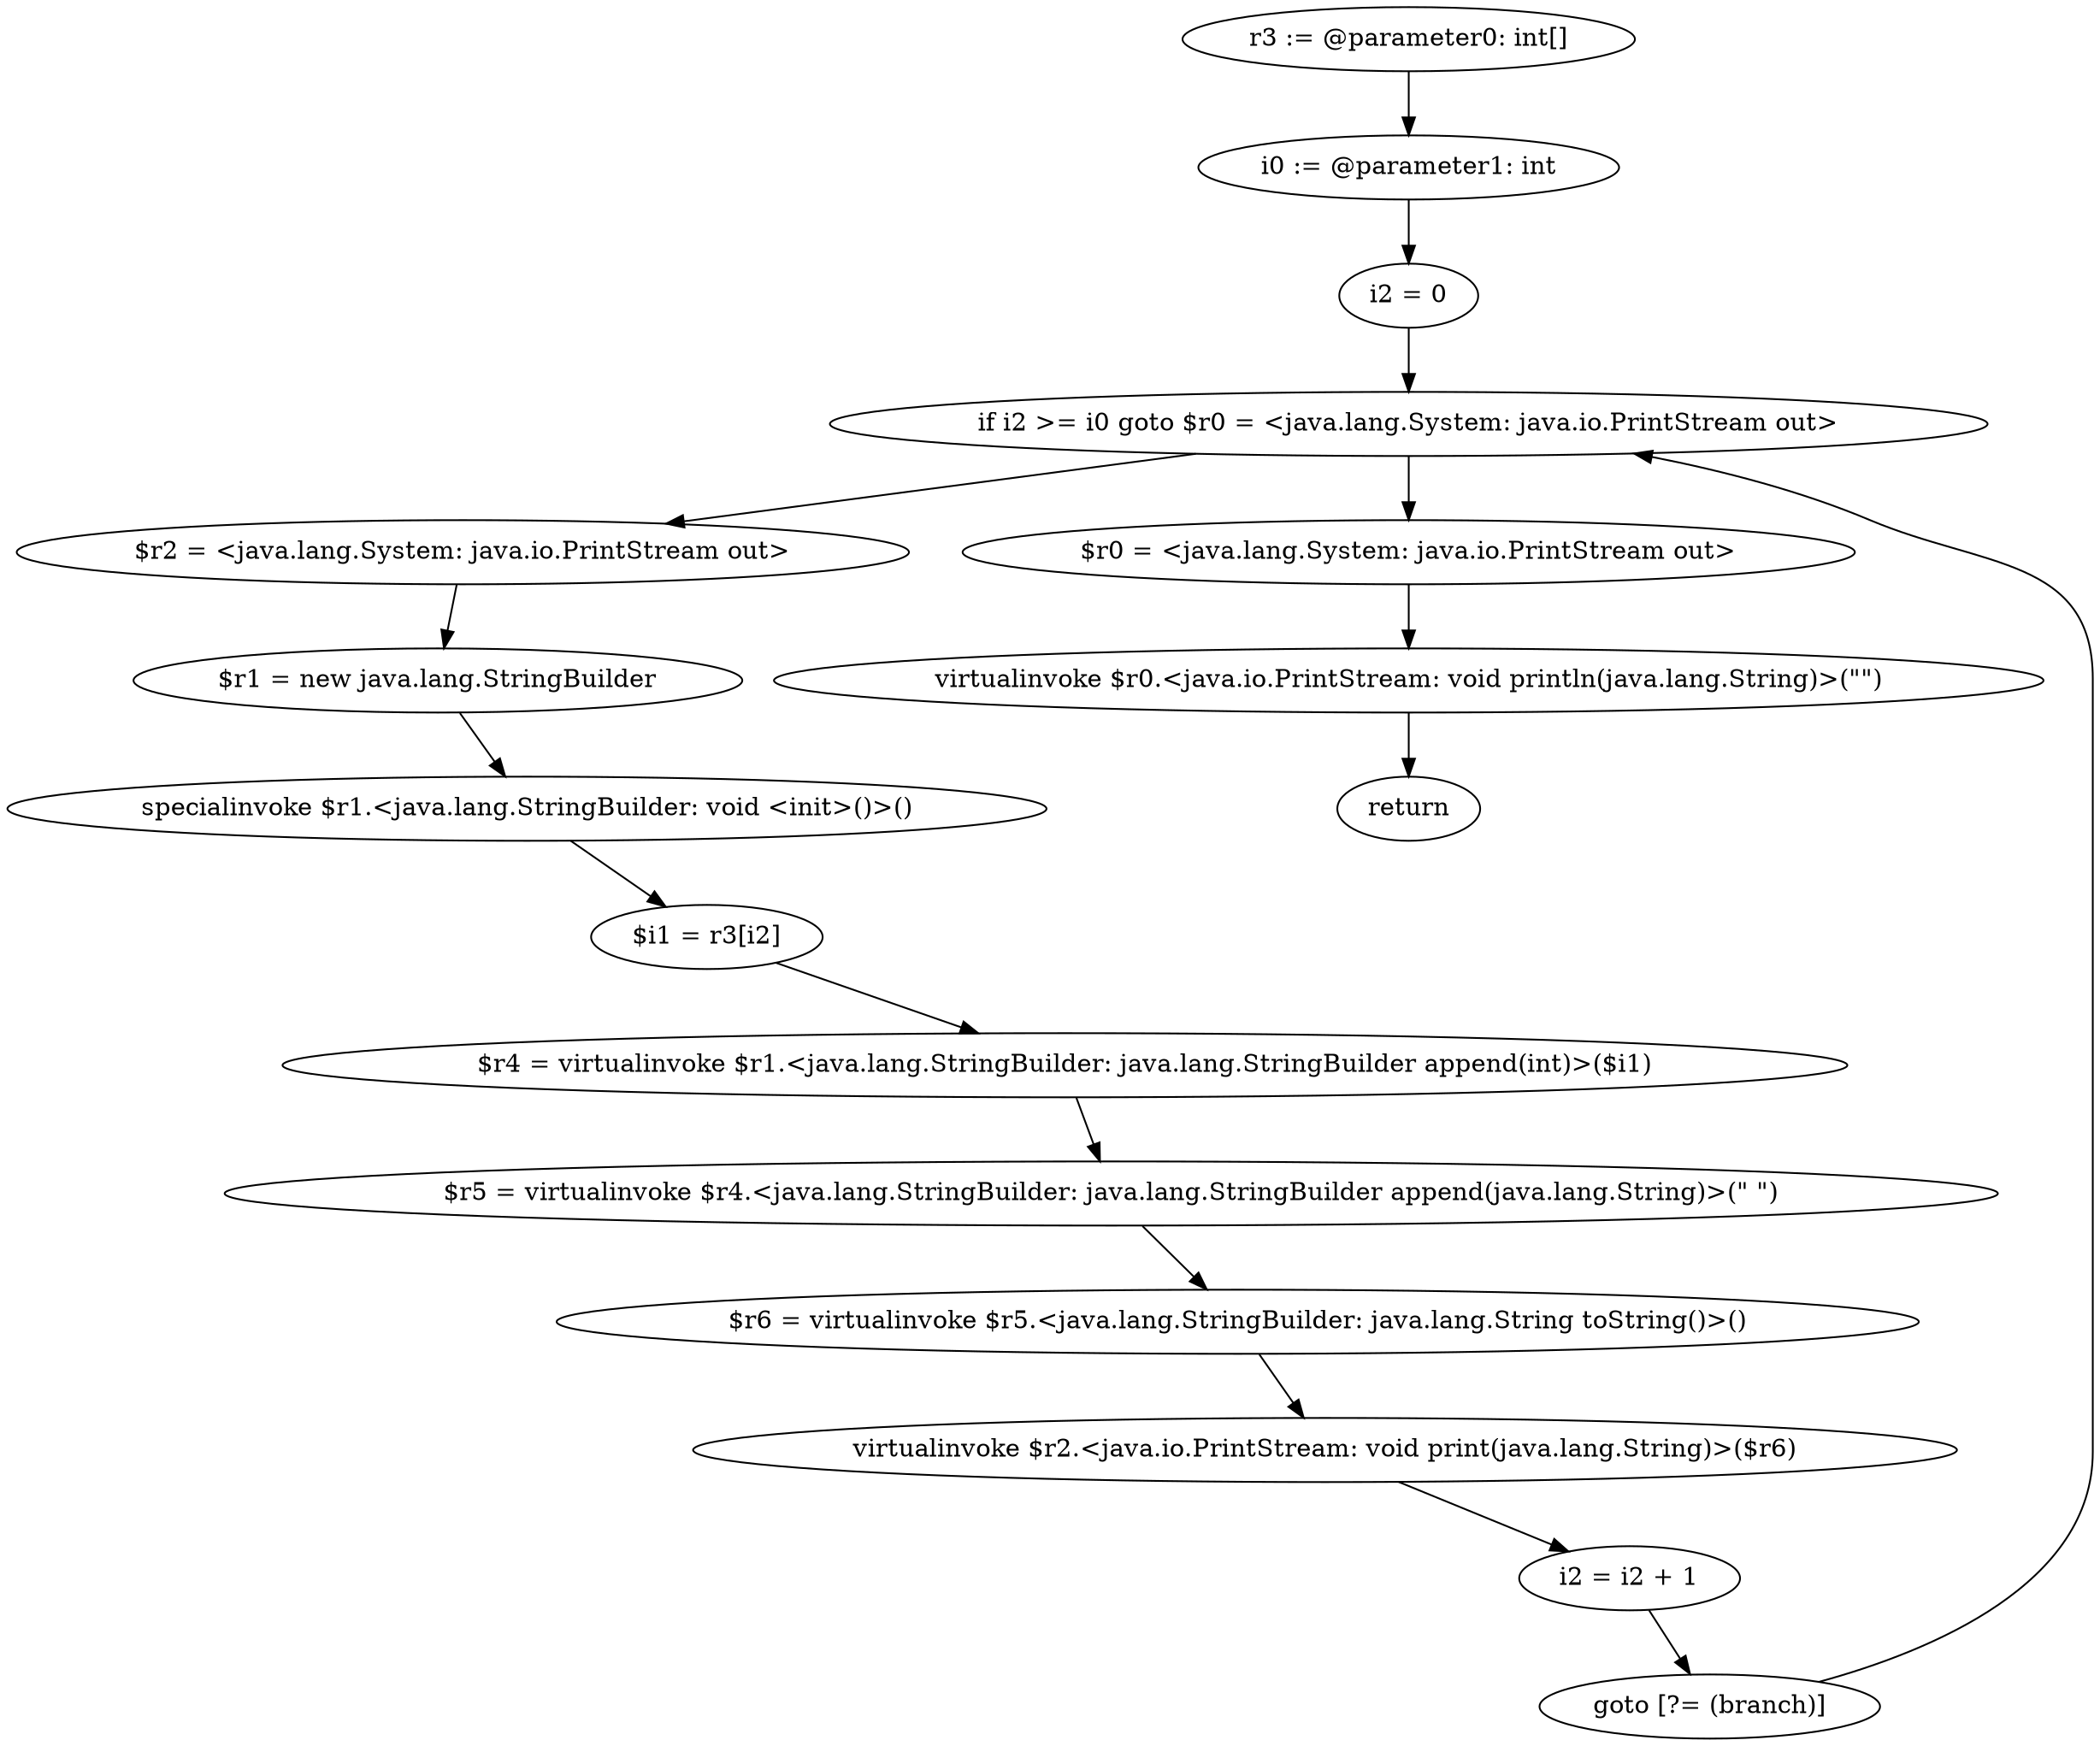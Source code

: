 digraph "unitGraph" {
    "r3 := @parameter0: int[]"
    "i0 := @parameter1: int"
    "i2 = 0"
    "if i2 >= i0 goto $r0 = <java.lang.System: java.io.PrintStream out>"
    "$r2 = <java.lang.System: java.io.PrintStream out>"
    "$r1 = new java.lang.StringBuilder"
    "specialinvoke $r1.<java.lang.StringBuilder: void <init>()>()"
    "$i1 = r3[i2]"
    "$r4 = virtualinvoke $r1.<java.lang.StringBuilder: java.lang.StringBuilder append(int)>($i1)"
    "$r5 = virtualinvoke $r4.<java.lang.StringBuilder: java.lang.StringBuilder append(java.lang.String)>(\" \")"
    "$r6 = virtualinvoke $r5.<java.lang.StringBuilder: java.lang.String toString()>()"
    "virtualinvoke $r2.<java.io.PrintStream: void print(java.lang.String)>($r6)"
    "i2 = i2 + 1"
    "goto [?= (branch)]"
    "$r0 = <java.lang.System: java.io.PrintStream out>"
    "virtualinvoke $r0.<java.io.PrintStream: void println(java.lang.String)>(\"\")"
    "return"
    "r3 := @parameter0: int[]"->"i0 := @parameter1: int";
    "i0 := @parameter1: int"->"i2 = 0";
    "i2 = 0"->"if i2 >= i0 goto $r0 = <java.lang.System: java.io.PrintStream out>";
    "if i2 >= i0 goto $r0 = <java.lang.System: java.io.PrintStream out>"->"$r2 = <java.lang.System: java.io.PrintStream out>";
    "if i2 >= i0 goto $r0 = <java.lang.System: java.io.PrintStream out>"->"$r0 = <java.lang.System: java.io.PrintStream out>";
    "$r2 = <java.lang.System: java.io.PrintStream out>"->"$r1 = new java.lang.StringBuilder";
    "$r1 = new java.lang.StringBuilder"->"specialinvoke $r1.<java.lang.StringBuilder: void <init>()>()";
    "specialinvoke $r1.<java.lang.StringBuilder: void <init>()>()"->"$i1 = r3[i2]";
    "$i1 = r3[i2]"->"$r4 = virtualinvoke $r1.<java.lang.StringBuilder: java.lang.StringBuilder append(int)>($i1)";
    "$r4 = virtualinvoke $r1.<java.lang.StringBuilder: java.lang.StringBuilder append(int)>($i1)"->"$r5 = virtualinvoke $r4.<java.lang.StringBuilder: java.lang.StringBuilder append(java.lang.String)>(\" \")";
    "$r5 = virtualinvoke $r4.<java.lang.StringBuilder: java.lang.StringBuilder append(java.lang.String)>(\" \")"->"$r6 = virtualinvoke $r5.<java.lang.StringBuilder: java.lang.String toString()>()";
    "$r6 = virtualinvoke $r5.<java.lang.StringBuilder: java.lang.String toString()>()"->"virtualinvoke $r2.<java.io.PrintStream: void print(java.lang.String)>($r6)";
    "virtualinvoke $r2.<java.io.PrintStream: void print(java.lang.String)>($r6)"->"i2 = i2 + 1";
    "i2 = i2 + 1"->"goto [?= (branch)]";
    "goto [?= (branch)]"->"if i2 >= i0 goto $r0 = <java.lang.System: java.io.PrintStream out>";
    "$r0 = <java.lang.System: java.io.PrintStream out>"->"virtualinvoke $r0.<java.io.PrintStream: void println(java.lang.String)>(\"\")";
    "virtualinvoke $r0.<java.io.PrintStream: void println(java.lang.String)>(\"\")"->"return";
}
